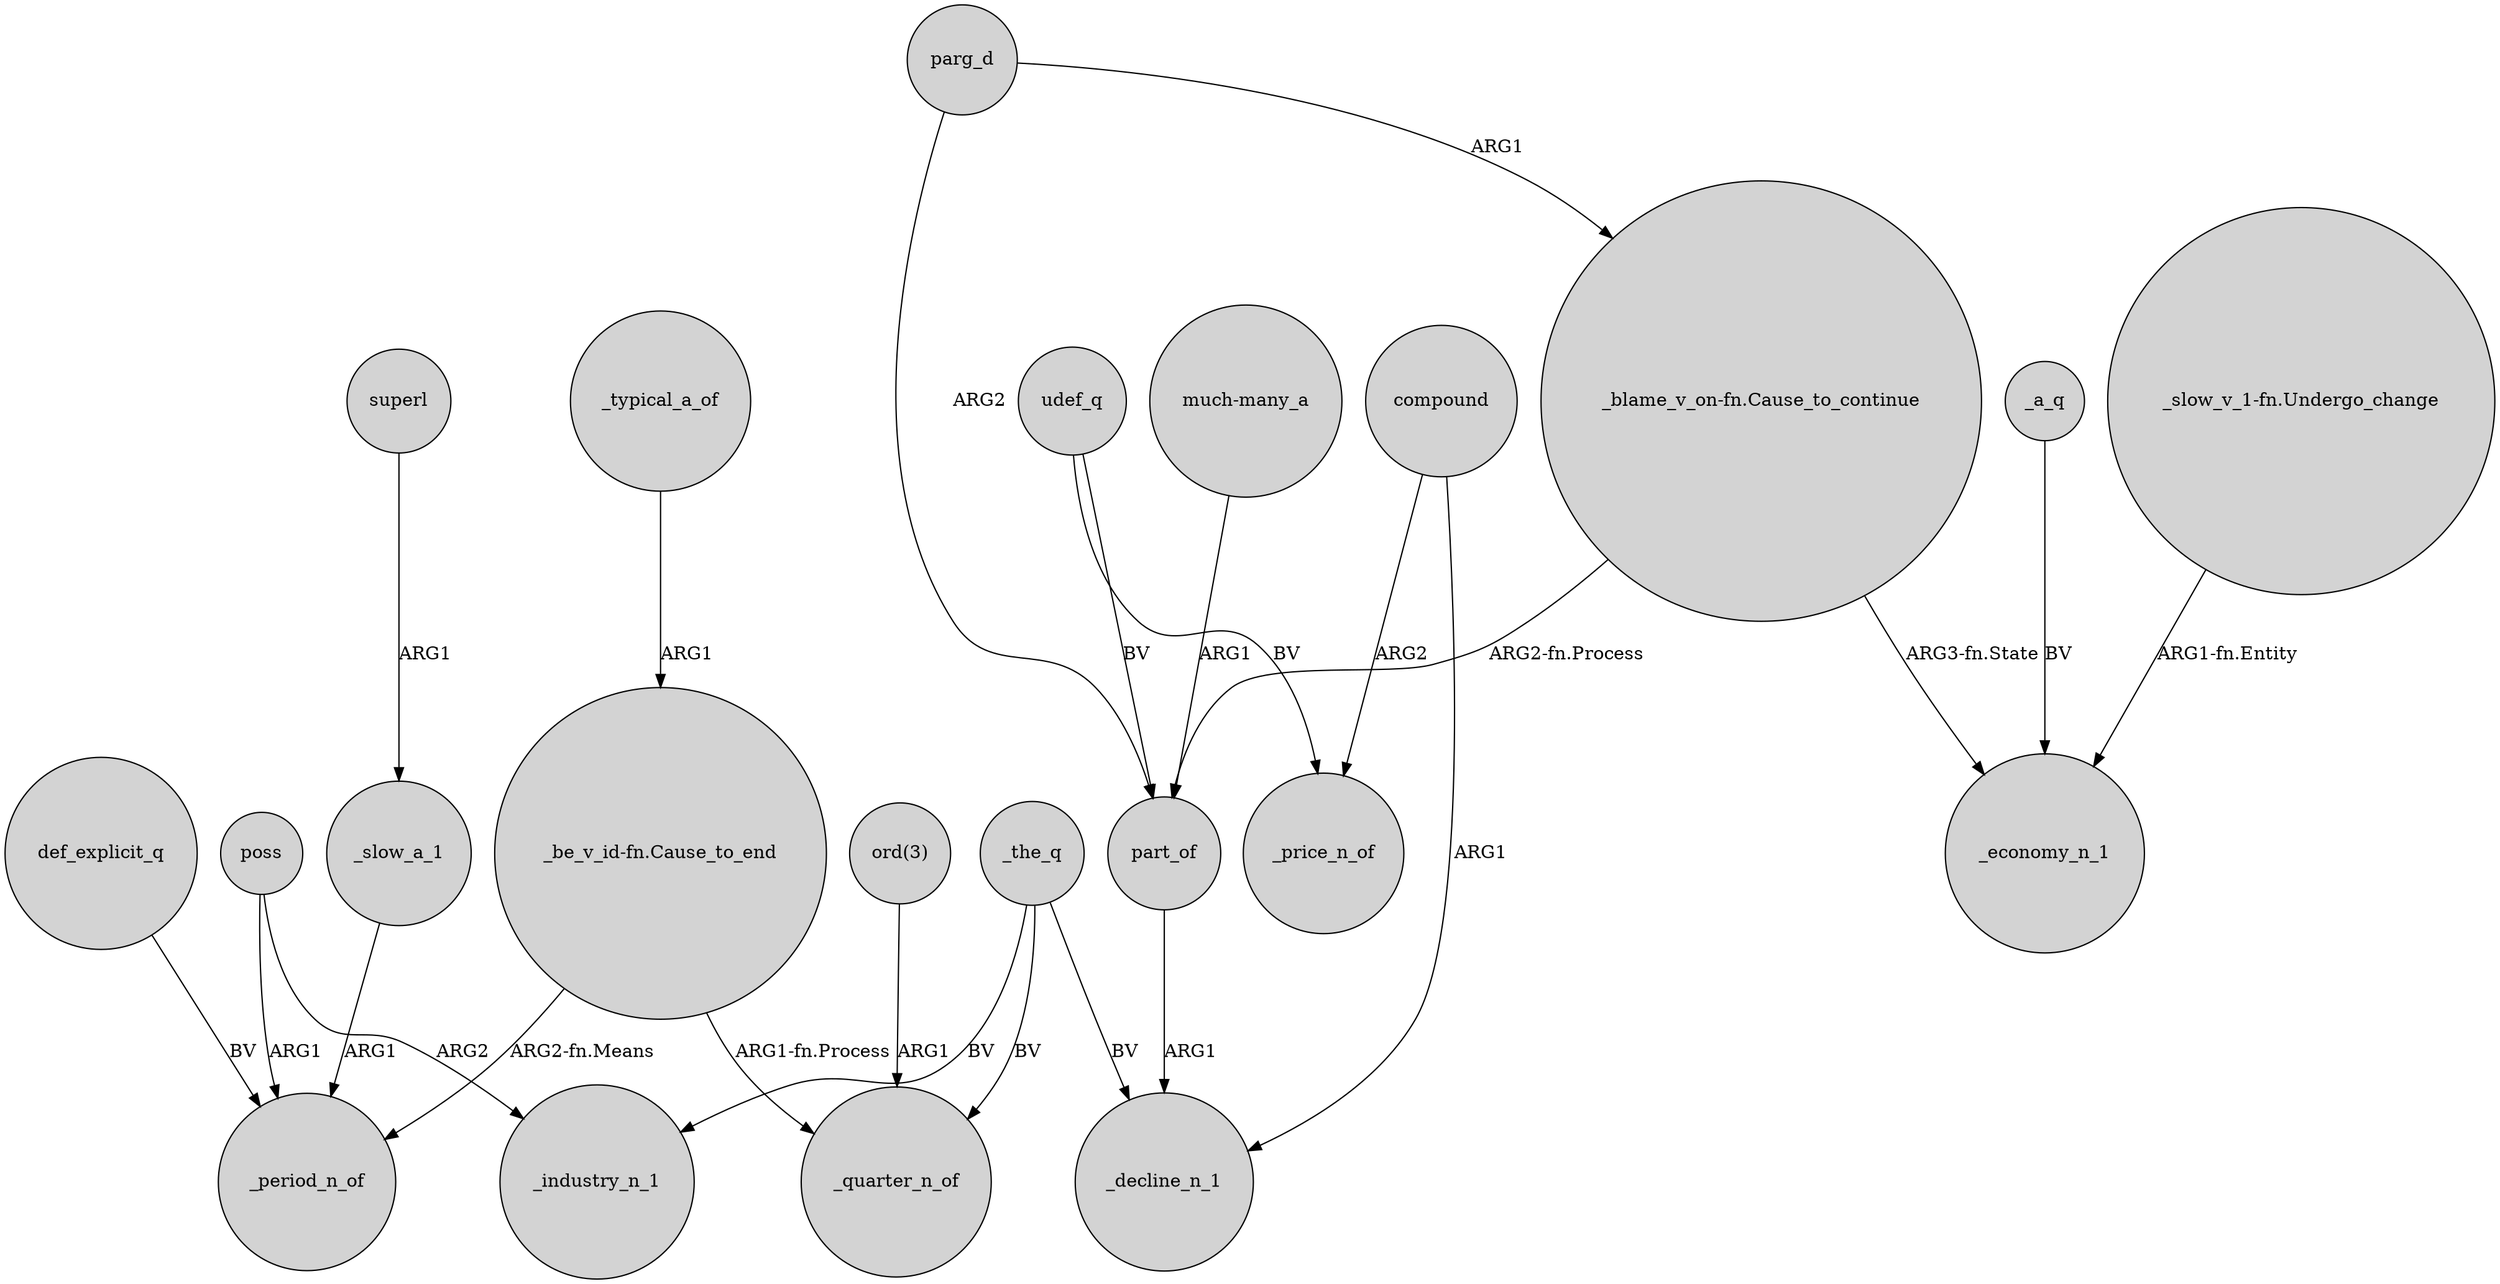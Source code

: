 digraph {
	node [shape=circle style=filled]
	def_explicit_q -> _period_n_of [label=BV]
	"_blame_v_on-fn.Cause_to_continue" -> _economy_n_1 [label="ARG3-fn.State"]
	parg_d -> "_blame_v_on-fn.Cause_to_continue" [label=ARG1]
	udef_q -> part_of [label=BV]
	udef_q -> _price_n_of [label=BV]
	_typical_a_of -> "_be_v_id-fn.Cause_to_end" [label=ARG1]
	"ord(3)" -> _quarter_n_of [label=ARG1]
	_the_q -> _quarter_n_of [label=BV]
	compound -> _decline_n_1 [label=ARG1]
	parg_d -> part_of [label=ARG2]
	poss -> _industry_n_1 [label=ARG2]
	poss -> _period_n_of [label=ARG1]
	"_be_v_id-fn.Cause_to_end" -> _period_n_of [label="ARG2-fn.Means"]
	compound -> _price_n_of [label=ARG2]
	"much-many_a" -> part_of [label=ARG1]
	part_of -> _decline_n_1 [label=ARG1]
	_a_q -> _economy_n_1 [label=BV]
	_slow_a_1 -> _period_n_of [label=ARG1]
	_the_q -> _decline_n_1 [label=BV]
	"_blame_v_on-fn.Cause_to_continue" -> part_of [label="ARG2-fn.Process"]
	superl -> _slow_a_1 [label=ARG1]
	_the_q -> _industry_n_1 [label=BV]
	"_be_v_id-fn.Cause_to_end" -> _quarter_n_of [label="ARG1-fn.Process"]
	"_slow_v_1-fn.Undergo_change" -> _economy_n_1 [label="ARG1-fn.Entity"]
}
